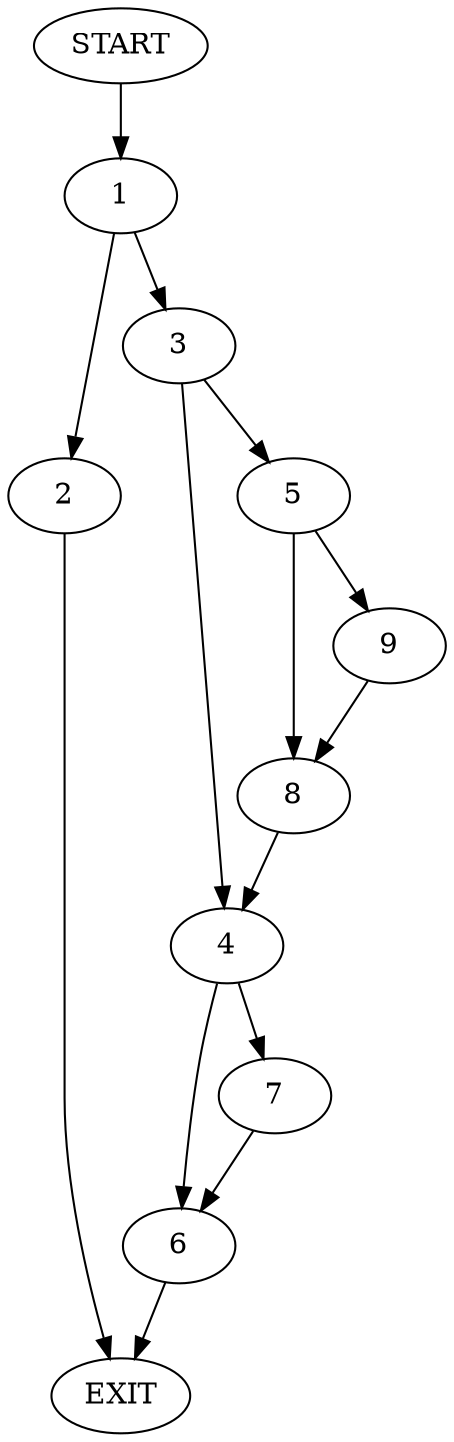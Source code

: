 digraph {
0 [label="START"]
10 [label="EXIT"]
0 -> 1
1 -> 2
1 -> 3
2 -> 10
3 -> 4
3 -> 5
4 -> 6
4 -> 7
5 -> 8
5 -> 9
9 -> 8
8 -> 4
6 -> 10
7 -> 6
}
